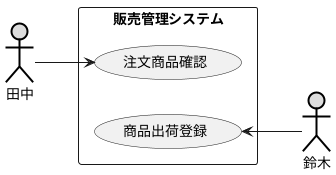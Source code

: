 @startuml ユースケース図
left to right direction
actor 田中#DDDDDD;line:black;line.bold;
actor 鈴木#DDDDDD;line:black;line.bold;
rectangle 販売管理システム {
usecase 注文商品確認 
usecase 商品出荷登録 
}
田中--> 注文商品確認 
商品出荷登録 <-- 鈴木
@enduml